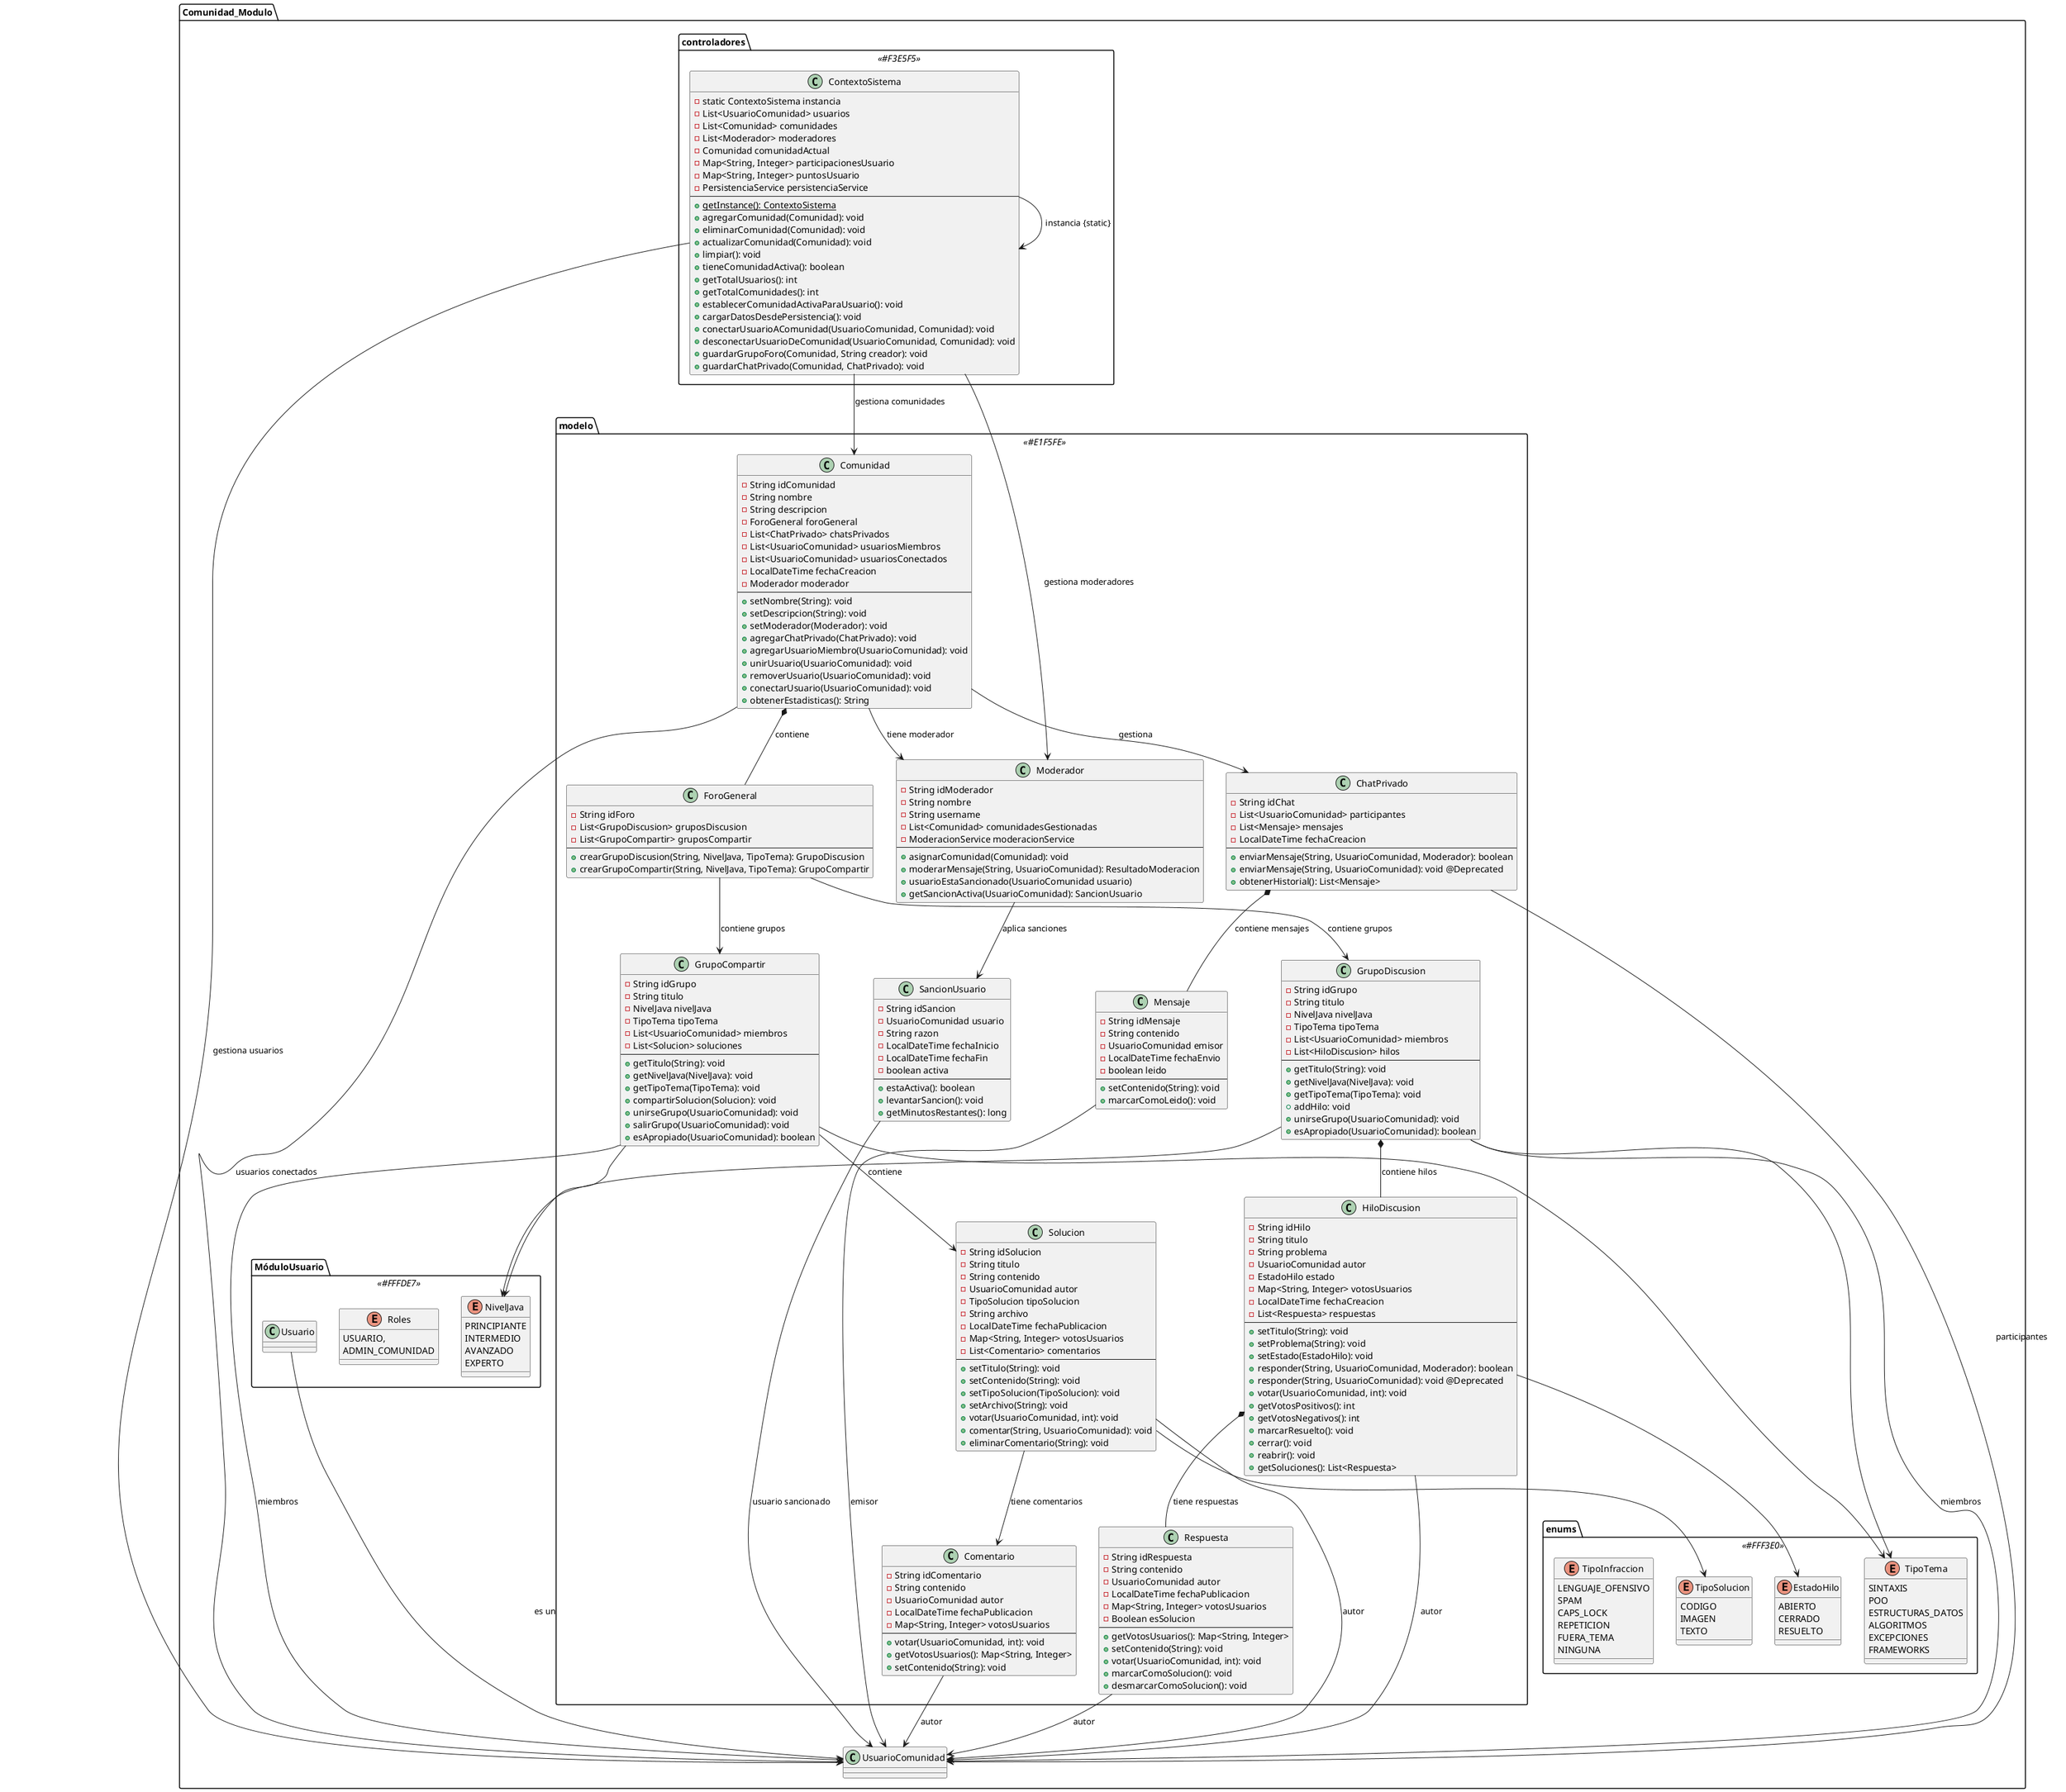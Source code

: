 @startuml Comunidad_Modulo_Simplificado

!define ENTITY_COLOR #E1F5FE
!define ENUM_COLOR #FFF3E0
!define CONTROLLER_COLOR #F3E5F5
!define INTERFACE_COLOR #FFFDE7

package "Comunidad_Modulo" {
    
    package "modelo" <<ENTITY_COLOR>> {
        
        class Comunidad {
            - String idComunidad
            - String nombre
            - String descripcion
            - ForoGeneral foroGeneral
            - List<ChatPrivado> chatsPrivados
            - List<UsuarioComunidad> usuariosMiembros
            - List<UsuarioComunidad> usuariosConectados
            - LocalDateTime fechaCreacion
            - Moderador moderador
            --
            + setNombre(String): void
            + setDescripcion(String): void
            + setModerador(Moderador): void
            + agregarChatPrivado(ChatPrivado): void
            + agregarUsuarioMiembro(UsuarioComunidad): void
            + unirUsuario(UsuarioComunidad): void
            + removerUsuario(UsuarioComunidad): void
            + conectarUsuario(UsuarioComunidad): void
            + obtenerEstadisticas(): String
        }
        
        class ForoGeneral {
            - String idForo
            - List<GrupoDiscusion> gruposDiscusion
            - List<GrupoCompartir> gruposCompartir
            --
            + crearGrupoDiscusion(String, NivelJava, TipoTema): GrupoDiscusion
            + crearGrupoCompartir(String, NivelJava, TipoTema): GrupoCompartir
        }
        
        class GrupoDiscusion {
            - String idGrupo
            - String titulo
            - NivelJava nivelJava
            - TipoTema tipoTema
            - List<UsuarioComunidad> miembros
            - List<HiloDiscusion> hilos
            --
            + getTitulo(String): void
            + getNivelJava(NivelJava): void
            + getTipoTema(TipoTema): void
            + addHilo: void
            + unirseGrupo(UsuarioComunidad): void
            + esApropiado(UsuarioComunidad): boolean
        }
        
        class GrupoCompartir {
            - String idGrupo
            - String titulo
            - NivelJava nivelJava
            - TipoTema tipoTema
            - List<UsuarioComunidad> miembros
            - List<Solucion> soluciones
            --
            + getTitulo(String): void
            + getNivelJava(NivelJava): void
            + getTipoTema(TipoTema): void
            + compartirSolucion(Solucion): void
            + unirseGrupo(UsuarioComunidad): void
            + salirGrupo(UsuarioComunidad): void
            + esApropiado(UsuarioComunidad): boolean
        }
        
        class HiloDiscusion {
            - String idHilo
            - String titulo
            - String problema
            - UsuarioComunidad autor
            - EstadoHilo estado
            - Map<String, Integer> votosUsuarios
            - LocalDateTime fechaCreacion
            - List<Respuesta> respuestas
            --
            + setTitulo(String): void
            + setProblema(String): void
            + setEstado(EstadoHilo): void
            + responder(String, UsuarioComunidad, Moderador): boolean
            + responder(String, UsuarioComunidad): void @Deprecated
            + votar(UsuarioComunidad, int): void
            + getVotosPositivos(): int
            + getVotosNegativos(): int
            + marcarResuelto(): void
            + cerrar(): void
            + reabrir(): void
            + getSoluciones(): List<Respuesta>
        }
        
        class Respuesta {
            - String idRespuesta
            - String contenido
            - UsuarioComunidad autor
            - LocalDateTime fechaPublicacion
            - Map<String, Integer> votosUsuarios
            - Boolean esSolucion
            --
            + getVotosUsuarios(): Map<String, Integer>
            + setContenido(String): void
            + votar(UsuarioComunidad, int): void
            + marcarComoSolucion(): void
            + desmarcarComoSolucion(): void
        }
        
        class ChatPrivado {
            - String idChat
            - List<UsuarioComunidad> participantes
            - List<Mensaje> mensajes
            - LocalDateTime fechaCreacion
            --
            + enviarMensaje(String, UsuarioComunidad, Moderador): boolean
            + enviarMensaje(String, UsuarioComunidad): void @Deprecated
            + obtenerHistorial(): List<Mensaje>
        }
        
        class Mensaje {
            - String idMensaje
            - String contenido
            - UsuarioComunidad emisor
            - LocalDateTime fechaEnvio
            - boolean leido
            --
            + setContenido(String): void
            + marcarComoLeido(): void
        }
        
        class Solucion {
            - String idSolucion
            - String titulo
            - String contenido
            - UsuarioComunidad autor
            - TipoSolucion tipoSolucion
            - String archivo
            - LocalDateTime fechaPublicacion
            - Map<String, Integer> votosUsuarios
            - List<Comentario> comentarios
            --
            + setTitulo(String): void
            + setContenido(String): void
            + setTipoSolucion(TipoSolucion): void
            + setArchivo(String): void
            + votar(UsuarioComunidad, int): void
            + comentar(String, UsuarioComunidad): void
            + eliminarComentario(String): void
        }
        
        class Comentario {
            - String idComentario
            - String contenido
            - UsuarioComunidad autor
            - LocalDateTime fechaPublicacion
            - Map<String, Integer> votosUsuarios
            --
            + votar(UsuarioComunidad, int): void
            + getVotosUsuarios(): Map<String, Integer>
            + setContenido(String): void
        }
        
        class Moderador {
            - String idModerador
            - String nombre
            - String username
            - List<Comunidad> comunidadesGestionadas
            - ModeracionService moderacionService
            --
            + asignarComunidad(Comunidad): void
            + moderarMensaje(String, UsuarioComunidad): ResultadoModeracion
            + usuarioEstaSancionado(UsuarioComunidad usuario)
            + getSancionActiva(UsuarioComunidad): SancionUsuario
        }
        
        class SancionUsuario {
            - String idSancion
            - UsuarioComunidad usuario
            - String razon
            - LocalDateTime fechaInicio
            - LocalDateTime fechaFin
            - boolean activa
            --
            + estaActiva(): boolean
            + levantarSancion(): void
            + getMinutosRestantes(): long
        }
    }
    
    package "enums" <<ENUM_COLOR>> {
        enum TipoTema {
            SINTAXIS
            POO
            ESTRUCTURAS_DATOS
            ALGORITMOS
            EXCEPCIONES
            FRAMEWORKS
        }
        
        enum EstadoHilo {
            ABIERTO
            CERRADO
            RESUELTO
        }
        
        enum TipoSolucion {
            CODIGO
            IMAGEN
            TEXTO
        }
        
        enum TipoInfraccion {
            LENGUAJE_OFENSIVO
            SPAM
            CAPS_LOCK
            REPETICION
            FUERA_TEMA
            NINGUNA
        }

    }
    
    package "controladores" <<CONTROLLER_COLOR>> {
        class ContextoSistema {
            - static ContextoSistema instancia
            - List<UsuarioComunidad> usuarios
            - List<Comunidad> comunidades
            - List<Moderador> moderadores
            - Comunidad comunidadActual
            - Map<String, Integer> participacionesUsuario
            - Map<String, Integer> puntosUsuario
            - PersistenciaService persistenciaService
            --
            + getInstance(): ContextoSistema {static}
            + agregarComunidad(Comunidad): void
            + eliminarComunidad(Comunidad): void
            + actualizarComunidad(Comunidad): void
            + limpiar(): void
            + tieneComunidadActiva(): boolean
            + getTotalUsuarios(): int
            + getTotalComunidades(): int
            + establecerComunidadActivaParaUsuario(): void
            + cargarDatosDesdePersistencia(): void
            + conectarUsuarioAComunidad(UsuarioComunidad, Comunidad): void
            + desconectarUsuarioDeComunidad(UsuarioComunidad, Comunidad): void
            + guardarGrupoForo(Comunidad, String creador): void
            + guardarChatPrivado(Comunidad, ChatPrivado): void
        }
    }

    package "MóduloUsuario" <<INTERFACE_COLOR>> {
                    enum NivelJava {
                                PRINCIPIANTE
                                INTERMEDIO
                                AVANZADO
                                EXPERTO
                    }

                    enum Roles{
                        USUARIO,
                        ADMIN_COMUNIDAD
                    }

                    class Usuario{
                    }

    }

' Relaciones principales del modelo - Simplificadas
Comunidad *-- ForoGeneral : "contiene"
Comunidad --> ChatPrivado : "gestiona"
Comunidad --> UsuarioComunidad : "usuarios conectados"
Comunidad --> Moderador : "tiene moderador"

ForoGeneral --> GrupoDiscusion : "contiene grupos"
ForoGeneral --> GrupoCompartir : "contiene grupos"

GrupoDiscusion *-- HiloDiscusion : "contiene hilos"
GrupoDiscusion --> UsuarioComunidad : "miembros"
GrupoCompartir --> Solucion : "contiene"
GrupoCompartir --> UsuarioComunidad : "miembros"

HiloDiscusion *-- Respuesta : "tiene respuestas"
HiloDiscusion --> UsuarioComunidad : "autor"

ChatPrivado *-- Mensaje : "contiene mensajes"
ChatPrivado --> UsuarioComunidad : "participantes"

Solucion --> Comentario : "tiene comentarios"
Solucion --> UsuarioComunidad : "autor"

Mensaje --> UsuarioComunidad : "emisor"
Respuesta --> UsuarioComunidad : "autor"
Comentario --> UsuarioComunidad : "autor"

Moderador --> SancionUsuario : "aplica sanciones"
SancionUsuario --> UsuarioComunidad : "usuario sancionado"
Usuario --> UsuarioComunidad : "es un"

' Relaciones con enums - Simplificadas
GrupoDiscusion --> TipoTema
GrupoDiscusion --> NivelJava
GrupoCompartir --> TipoTema
GrupoCompartir --> NivelJava
HiloDiscusion --> EstadoHilo
Solucion --> TipoSolucion

' Relaciones de controladores - Simplificadas
ContextoSistema --> UsuarioComunidad : "gestiona usuarios"
ContextoSistema --> Comunidad : "gestiona comunidades"  
ContextoSistema --> Moderador : "gestiona moderadores"
ContextoSistema --> ContextoSistema : "instancia {static}"

@enduml

